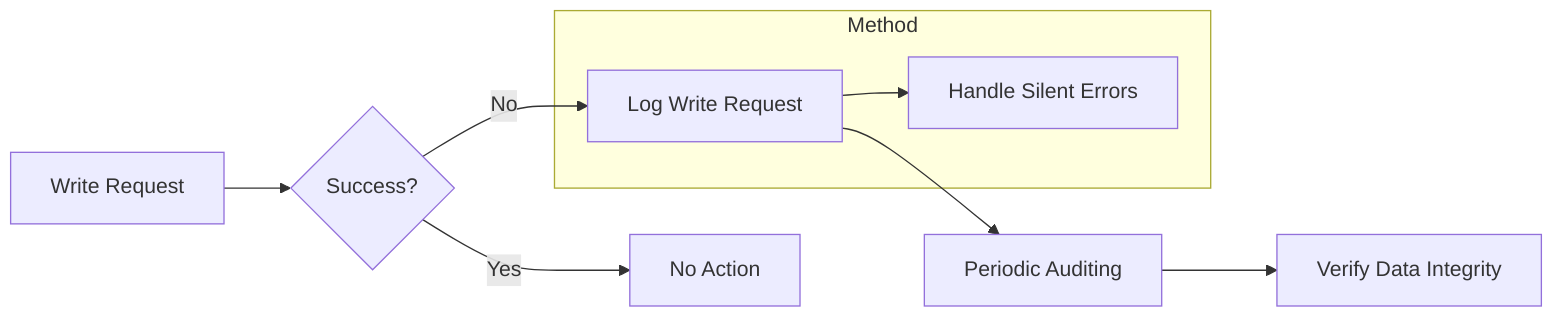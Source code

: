 graph LR;
    A[Write Request] --> B{Success?};
    B -- Yes --> C[No Action];
    B -- No --> D[Log Write Request];
    D --> E[Periodic Auditing];
    E --> F[Verify Data Integrity];

    subgraph Method
        D --> G[Handle Silent Errors];
    end